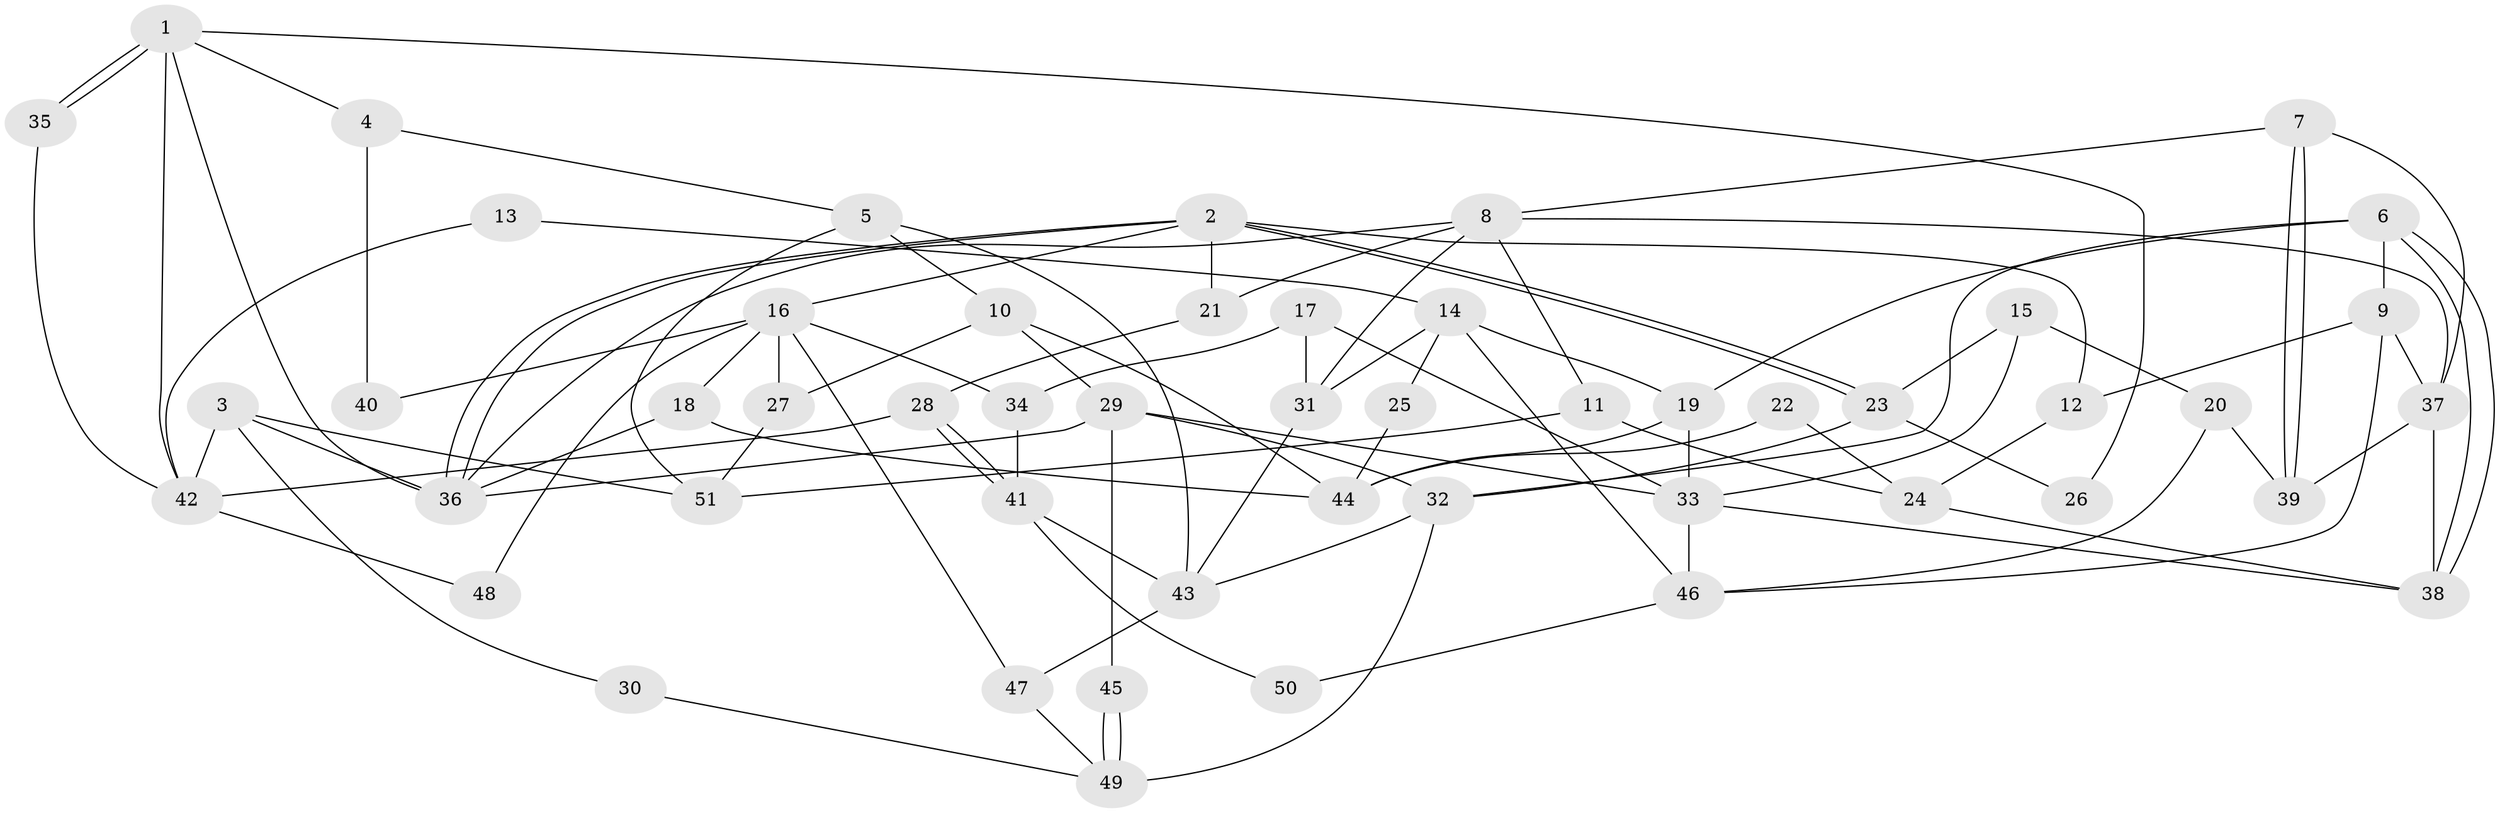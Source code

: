 // Generated by graph-tools (version 1.1) at 2025/02/03/09/25 03:02:02]
// undirected, 51 vertices, 102 edges
graph export_dot {
graph [start="1"]
  node [color=gray90,style=filled];
  1;
  2;
  3;
  4;
  5;
  6;
  7;
  8;
  9;
  10;
  11;
  12;
  13;
  14;
  15;
  16;
  17;
  18;
  19;
  20;
  21;
  22;
  23;
  24;
  25;
  26;
  27;
  28;
  29;
  30;
  31;
  32;
  33;
  34;
  35;
  36;
  37;
  38;
  39;
  40;
  41;
  42;
  43;
  44;
  45;
  46;
  47;
  48;
  49;
  50;
  51;
  1 -- 36;
  1 -- 35;
  1 -- 35;
  1 -- 4;
  1 -- 26;
  1 -- 42;
  2 -- 36;
  2 -- 36;
  2 -- 23;
  2 -- 23;
  2 -- 12;
  2 -- 16;
  2 -- 21;
  3 -- 36;
  3 -- 42;
  3 -- 30;
  3 -- 51;
  4 -- 5;
  4 -- 40;
  5 -- 51;
  5 -- 10;
  5 -- 43;
  6 -- 38;
  6 -- 38;
  6 -- 9;
  6 -- 19;
  6 -- 32;
  7 -- 39;
  7 -- 39;
  7 -- 8;
  7 -- 37;
  8 -- 37;
  8 -- 36;
  8 -- 11;
  8 -- 21;
  8 -- 31;
  9 -- 46;
  9 -- 37;
  9 -- 12;
  10 -- 29;
  10 -- 27;
  10 -- 44;
  11 -- 24;
  11 -- 51;
  12 -- 24;
  13 -- 14;
  13 -- 42;
  14 -- 31;
  14 -- 46;
  14 -- 19;
  14 -- 25;
  15 -- 23;
  15 -- 33;
  15 -- 20;
  16 -- 47;
  16 -- 18;
  16 -- 27;
  16 -- 34;
  16 -- 40;
  16 -- 48;
  17 -- 34;
  17 -- 33;
  17 -- 31;
  18 -- 44;
  18 -- 36;
  19 -- 33;
  19 -- 44;
  20 -- 39;
  20 -- 46;
  21 -- 28;
  22 -- 24;
  22 -- 44;
  23 -- 32;
  23 -- 26;
  24 -- 38;
  25 -- 44;
  27 -- 51;
  28 -- 41;
  28 -- 41;
  28 -- 42;
  29 -- 32;
  29 -- 36;
  29 -- 33;
  29 -- 45;
  30 -- 49;
  31 -- 43;
  32 -- 43;
  32 -- 49;
  33 -- 38;
  33 -- 46;
  34 -- 41;
  35 -- 42;
  37 -- 38;
  37 -- 39;
  41 -- 43;
  41 -- 50;
  42 -- 48;
  43 -- 47;
  45 -- 49;
  45 -- 49;
  46 -- 50;
  47 -- 49;
}
